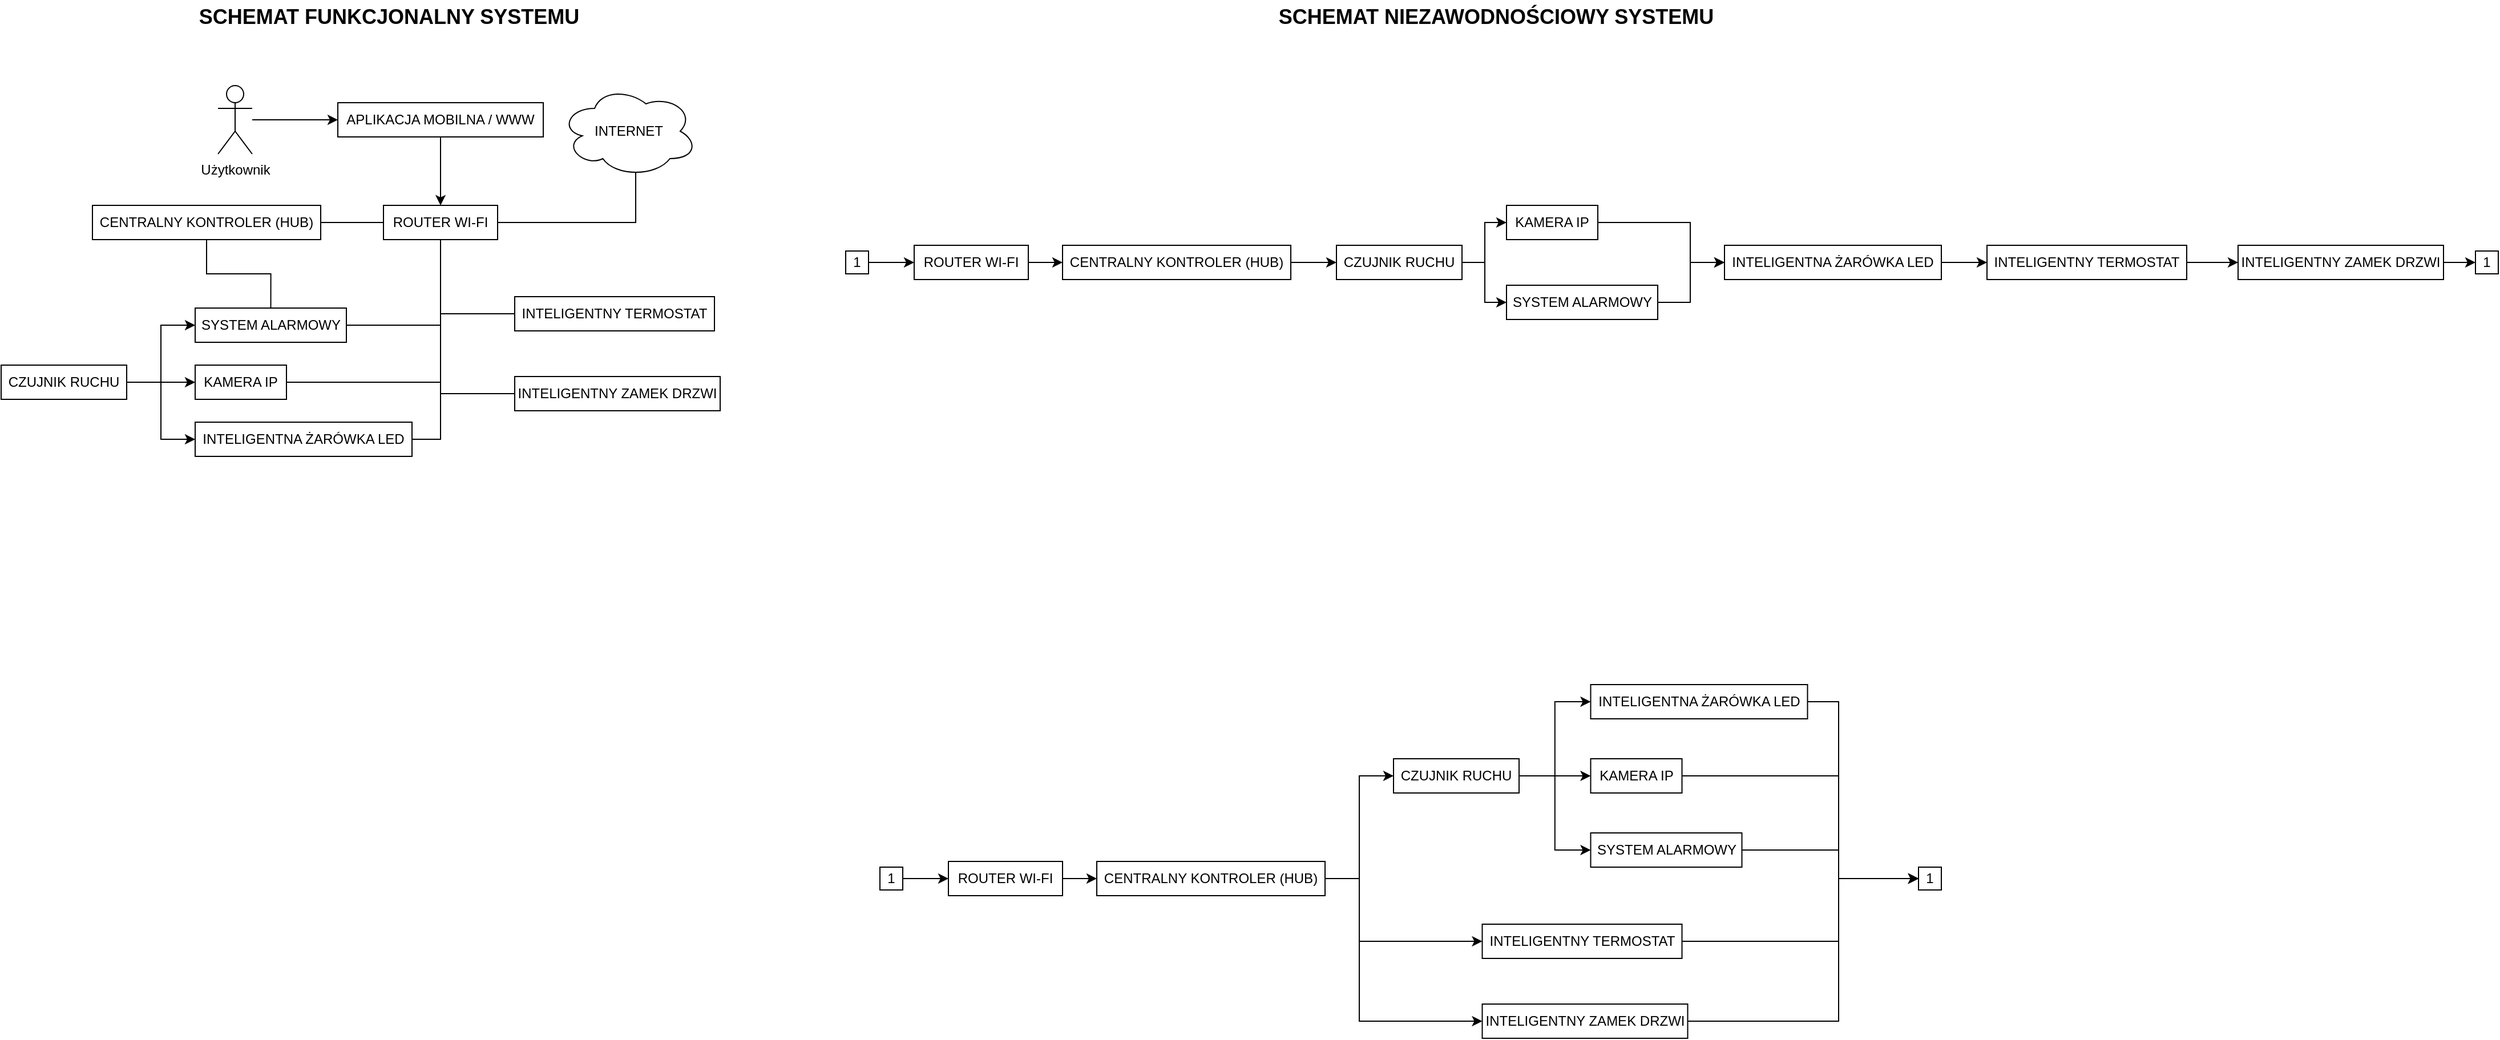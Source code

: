 <mxfile version="28.2.7">
  <diagram name="Page-1" id="PfZpxKHgtrNmZmKAbsyW">
    <mxGraphModel dx="2728" dy="1039" grid="1" gridSize="10" guides="1" tooltips="1" connect="1" arrows="1" fold="1" page="1" pageScale="1" pageWidth="827" pageHeight="1169" math="0" shadow="0">
      <root>
        <mxCell id="0" />
        <mxCell id="1" parent="0" />
        <mxCell id="8bakrNlgJKdeLin4L0It-1" style="edgeStyle=orthogonalEdgeStyle;rounded=0;orthogonalLoop=1;jettySize=auto;html=1;exitX=0.5;exitY=1;exitDx=0;exitDy=0;entryX=0.5;entryY=0;entryDx=0;entryDy=0;" edge="1" parent="1" source="CV3s7aekaj3IwNDnJ6Cb-1" target="CV3s7aekaj3IwNDnJ6Cb-6">
          <mxGeometry relative="1" as="geometry" />
        </mxCell>
        <mxCell id="CV3s7aekaj3IwNDnJ6Cb-1" value="&lt;div&gt;APLIKACJA MOBILNA / WWW&lt;/div&gt;" style="rounded=0;whiteSpace=wrap;html=1;" parent="1" vertex="1">
          <mxGeometry x="175" y="100" width="180" height="30" as="geometry" />
        </mxCell>
        <mxCell id="8bakrNlgJKdeLin4L0It-24" style="edgeStyle=orthogonalEdgeStyle;rounded=0;orthogonalLoop=1;jettySize=auto;html=1;exitX=0.5;exitY=1;exitDx=0;exitDy=0;entryX=0.5;entryY=0;entryDx=0;entryDy=0;endArrow=none;endFill=0;" edge="1" parent="1" source="CV3s7aekaj3IwNDnJ6Cb-2" target="CV3s7aekaj3IwNDnJ6Cb-4">
          <mxGeometry relative="1" as="geometry" />
        </mxCell>
        <mxCell id="CV3s7aekaj3IwNDnJ6Cb-2" value="&lt;div&gt;CENTRALNY KONTROLER (HUB)&lt;/div&gt;" style="rounded=0;whiteSpace=wrap;html=1;" parent="1" vertex="1">
          <mxGeometry x="-40" y="190" width="200" height="30" as="geometry" />
        </mxCell>
        <mxCell id="CV3s7aekaj3IwNDnJ6Cb-3" value="&lt;div&gt;INTELIGENTNY TERMOSTAT&lt;/div&gt;" style="rounded=0;whiteSpace=wrap;html=1;" parent="1" vertex="1">
          <mxGeometry x="330" y="270" width="175" height="30" as="geometry" />
        </mxCell>
        <mxCell id="CV3s7aekaj3IwNDnJ6Cb-4" value="&lt;div&gt;SYSTEM ALARMOWY&lt;/div&gt;" style="rounded=0;whiteSpace=wrap;html=1;" parent="1" vertex="1">
          <mxGeometry x="50" y="280" width="132.5" height="30" as="geometry" />
        </mxCell>
        <mxCell id="CV3s7aekaj3IwNDnJ6Cb-5" value="&lt;div&gt;KAMERA IP&lt;/div&gt;" style="rounded=0;whiteSpace=wrap;html=1;" parent="1" vertex="1">
          <mxGeometry x="50" y="330" width="80" height="30" as="geometry" />
        </mxCell>
        <mxCell id="8bakrNlgJKdeLin4L0It-14" style="edgeStyle=orthogonalEdgeStyle;rounded=0;orthogonalLoop=1;jettySize=auto;html=1;exitX=0.5;exitY=1;exitDx=0;exitDy=0;entryX=1;entryY=0.5;entryDx=0;entryDy=0;endArrow=none;endFill=0;" edge="1" parent="1" source="CV3s7aekaj3IwNDnJ6Cb-6" target="CV3s7aekaj3IwNDnJ6Cb-5">
          <mxGeometry relative="1" as="geometry" />
        </mxCell>
        <mxCell id="8bakrNlgJKdeLin4L0It-15" style="edgeStyle=orthogonalEdgeStyle;rounded=0;orthogonalLoop=1;jettySize=auto;html=1;exitX=0.5;exitY=1;exitDx=0;exitDy=0;entryX=1;entryY=0.5;entryDx=0;entryDy=0;endArrow=none;endFill=0;" edge="1" parent="1" source="CV3s7aekaj3IwNDnJ6Cb-6" target="CV3s7aekaj3IwNDnJ6Cb-4">
          <mxGeometry relative="1" as="geometry" />
        </mxCell>
        <mxCell id="8bakrNlgJKdeLin4L0It-16" style="edgeStyle=orthogonalEdgeStyle;rounded=0;orthogonalLoop=1;jettySize=auto;html=1;exitX=0.5;exitY=1;exitDx=0;exitDy=0;entryX=1;entryY=0.5;entryDx=0;entryDy=0;endArrow=none;endFill=0;" edge="1" parent="1" source="CV3s7aekaj3IwNDnJ6Cb-6" target="CV3s7aekaj3IwNDnJ6Cb-9">
          <mxGeometry relative="1" as="geometry" />
        </mxCell>
        <mxCell id="8bakrNlgJKdeLin4L0It-17" style="edgeStyle=orthogonalEdgeStyle;rounded=0;orthogonalLoop=1;jettySize=auto;html=1;exitX=0.5;exitY=1;exitDx=0;exitDy=0;entryX=0;entryY=0.5;entryDx=0;entryDy=0;endArrow=none;endFill=0;" edge="1" parent="1" source="CV3s7aekaj3IwNDnJ6Cb-6" target="CV3s7aekaj3IwNDnJ6Cb-3">
          <mxGeometry relative="1" as="geometry" />
        </mxCell>
        <mxCell id="8bakrNlgJKdeLin4L0It-18" style="edgeStyle=orthogonalEdgeStyle;rounded=0;orthogonalLoop=1;jettySize=auto;html=1;exitX=0.5;exitY=1;exitDx=0;exitDy=0;entryX=0;entryY=0.5;entryDx=0;entryDy=0;endArrow=none;endFill=0;" edge="1" parent="1" source="CV3s7aekaj3IwNDnJ6Cb-6" target="CV3s7aekaj3IwNDnJ6Cb-8">
          <mxGeometry relative="1" as="geometry" />
        </mxCell>
        <mxCell id="8bakrNlgJKdeLin4L0It-23" style="edgeStyle=orthogonalEdgeStyle;rounded=0;orthogonalLoop=1;jettySize=auto;html=1;exitX=0;exitY=0.5;exitDx=0;exitDy=0;entryX=1;entryY=0.5;entryDx=0;entryDy=0;endArrow=none;endFill=0;" edge="1" parent="1" source="CV3s7aekaj3IwNDnJ6Cb-6" target="CV3s7aekaj3IwNDnJ6Cb-2">
          <mxGeometry relative="1" as="geometry" />
        </mxCell>
        <mxCell id="CV3s7aekaj3IwNDnJ6Cb-6" value="&lt;div&gt;ROUTER WI-FI&lt;/div&gt;" style="rounded=0;whiteSpace=wrap;html=1;" parent="1" vertex="1">
          <mxGeometry x="215" y="190" width="100" height="30" as="geometry" />
        </mxCell>
        <mxCell id="8bakrNlgJKdeLin4L0It-19" style="edgeStyle=orthogonalEdgeStyle;rounded=0;orthogonalLoop=1;jettySize=auto;html=1;exitX=1;exitY=0.5;exitDx=0;exitDy=0;entryX=0;entryY=0.5;entryDx=0;entryDy=0;" edge="1" parent="1" source="CV3s7aekaj3IwNDnJ6Cb-7" target="CV3s7aekaj3IwNDnJ6Cb-5">
          <mxGeometry relative="1" as="geometry" />
        </mxCell>
        <mxCell id="8bakrNlgJKdeLin4L0It-20" style="edgeStyle=orthogonalEdgeStyle;rounded=0;orthogonalLoop=1;jettySize=auto;html=1;exitX=1;exitY=0.5;exitDx=0;exitDy=0;entryX=0;entryY=0.5;entryDx=0;entryDy=0;" edge="1" parent="1" source="CV3s7aekaj3IwNDnJ6Cb-7" target="CV3s7aekaj3IwNDnJ6Cb-4">
          <mxGeometry relative="1" as="geometry" />
        </mxCell>
        <mxCell id="8bakrNlgJKdeLin4L0It-21" style="edgeStyle=orthogonalEdgeStyle;rounded=0;orthogonalLoop=1;jettySize=auto;html=1;exitX=1;exitY=0.5;exitDx=0;exitDy=0;entryX=0;entryY=0.5;entryDx=0;entryDy=0;" edge="1" parent="1" source="CV3s7aekaj3IwNDnJ6Cb-7" target="CV3s7aekaj3IwNDnJ6Cb-9">
          <mxGeometry relative="1" as="geometry" />
        </mxCell>
        <mxCell id="CV3s7aekaj3IwNDnJ6Cb-7" value="&lt;div&gt;CZUJNIK RUCHU&lt;/div&gt;" style="rounded=0;whiteSpace=wrap;html=1;" parent="1" vertex="1">
          <mxGeometry x="-120" y="330" width="110" height="30" as="geometry" />
        </mxCell>
        <mxCell id="CV3s7aekaj3IwNDnJ6Cb-8" value="&lt;div&gt;INTELIGENTNY ZAMEK DRZWI&lt;/div&gt;" style="rounded=0;whiteSpace=wrap;html=1;" parent="1" vertex="1">
          <mxGeometry x="330" y="340" width="180" height="30" as="geometry" />
        </mxCell>
        <mxCell id="CV3s7aekaj3IwNDnJ6Cb-9" value="&lt;div&gt;INTELIGENTNA ŻARÓWKA LED&lt;/div&gt;" style="rounded=0;whiteSpace=wrap;html=1;" parent="1" vertex="1">
          <mxGeometry x="50" y="380" width="190" height="30" as="geometry" />
        </mxCell>
        <mxCell id="8bakrNlgJKdeLin4L0It-5" style="edgeStyle=orthogonalEdgeStyle;rounded=0;orthogonalLoop=1;jettySize=auto;html=1;entryX=0;entryY=0.5;entryDx=0;entryDy=0;" edge="1" parent="1" source="8bakrNlgJKdeLin4L0It-3" target="CV3s7aekaj3IwNDnJ6Cb-1">
          <mxGeometry relative="1" as="geometry" />
        </mxCell>
        <mxCell id="8bakrNlgJKdeLin4L0It-3" value="&lt;div&gt;Użytkownik&lt;/div&gt;" style="shape=umlActor;verticalLabelPosition=bottom;verticalAlign=top;html=1;outlineConnect=0;" vertex="1" parent="1">
          <mxGeometry x="70" y="85" width="30" height="60" as="geometry" />
        </mxCell>
        <mxCell id="8bakrNlgJKdeLin4L0It-25" value="INTERNET" style="ellipse;shape=cloud;whiteSpace=wrap;html=1;" vertex="1" parent="1">
          <mxGeometry x="370" y="85" width="120" height="80" as="geometry" />
        </mxCell>
        <mxCell id="8bakrNlgJKdeLin4L0It-26" style="edgeStyle=orthogonalEdgeStyle;rounded=0;orthogonalLoop=1;jettySize=auto;html=1;exitX=1;exitY=0.5;exitDx=0;exitDy=0;entryX=0.55;entryY=0.95;entryDx=0;entryDy=0;entryPerimeter=0;endArrow=none;endFill=0;" edge="1" parent="1" source="CV3s7aekaj3IwNDnJ6Cb-6" target="8bakrNlgJKdeLin4L0It-25">
          <mxGeometry relative="1" as="geometry" />
        </mxCell>
        <mxCell id="8bakrNlgJKdeLin4L0It-27" value="&lt;font style=&quot;font-size: 18px;&quot;&gt;&lt;b&gt;SCHEMAT FUNKCJONALNY SYSTEMU&lt;/b&gt;&lt;/font&gt;" style="text;html=1;whiteSpace=wrap;strokeColor=none;fillColor=none;align=center;verticalAlign=middle;rounded=0;" vertex="1" parent="1">
          <mxGeometry x="40" y="10" width="360" height="30" as="geometry" />
        </mxCell>
        <mxCell id="8bakrNlgJKdeLin4L0It-28" value="&lt;font style=&quot;font-size: 18px;&quot;&gt;&lt;b&gt;SCHEMAT NIEZAWODNOŚCIOWY SYSTEMU&lt;/b&gt;&lt;/font&gt;" style="text;html=1;whiteSpace=wrap;strokeColor=none;fillColor=none;align=center;verticalAlign=middle;rounded=0;" vertex="1" parent="1">
          <mxGeometry x="980" y="10" width="420" height="30" as="geometry" />
        </mxCell>
        <mxCell id="8bakrNlgJKdeLin4L0It-33" style="edgeStyle=orthogonalEdgeStyle;rounded=0;orthogonalLoop=1;jettySize=auto;html=1;exitX=1;exitY=0.5;exitDx=0;exitDy=0;entryX=0;entryY=0.5;entryDx=0;entryDy=0;" edge="1" parent="1" source="8bakrNlgJKdeLin4L0It-29" target="8bakrNlgJKdeLin4L0It-31">
          <mxGeometry relative="1" as="geometry" />
        </mxCell>
        <mxCell id="8bakrNlgJKdeLin4L0It-29" value="1" style="rounded=0;whiteSpace=wrap;html=1;" vertex="1" parent="1">
          <mxGeometry x="620" y="230" width="20" height="20" as="geometry" />
        </mxCell>
        <mxCell id="8bakrNlgJKdeLin4L0It-36" style="edgeStyle=orthogonalEdgeStyle;rounded=0;orthogonalLoop=1;jettySize=auto;html=1;exitX=1;exitY=0.5;exitDx=0;exitDy=0;entryX=0;entryY=0.5;entryDx=0;entryDy=0;" edge="1" parent="1" source="8bakrNlgJKdeLin4L0It-31" target="8bakrNlgJKdeLin4L0It-35">
          <mxGeometry relative="1" as="geometry" />
        </mxCell>
        <mxCell id="8bakrNlgJKdeLin4L0It-31" value="&lt;div&gt;ROUTER WI-FI&lt;/div&gt;" style="rounded=0;whiteSpace=wrap;html=1;" vertex="1" parent="1">
          <mxGeometry x="680" y="225" width="100" height="30" as="geometry" />
        </mxCell>
        <mxCell id="8bakrNlgJKdeLin4L0It-43" style="edgeStyle=orthogonalEdgeStyle;rounded=0;orthogonalLoop=1;jettySize=auto;html=1;exitX=1;exitY=0.5;exitDx=0;exitDy=0;entryX=0;entryY=0.5;entryDx=0;entryDy=0;" edge="1" parent="1" source="8bakrNlgJKdeLin4L0It-35" target="8bakrNlgJKdeLin4L0It-42">
          <mxGeometry relative="1" as="geometry" />
        </mxCell>
        <mxCell id="8bakrNlgJKdeLin4L0It-35" value="&lt;div&gt;CENTRALNY KONTROLER (HUB)&lt;/div&gt;" style="rounded=0;whiteSpace=wrap;html=1;" vertex="1" parent="1">
          <mxGeometry x="810" y="225" width="200" height="30" as="geometry" />
        </mxCell>
        <mxCell id="8bakrNlgJKdeLin4L0It-83" style="edgeStyle=orthogonalEdgeStyle;rounded=0;orthogonalLoop=1;jettySize=auto;html=1;exitX=1;exitY=0.5;exitDx=0;exitDy=0;entryX=0;entryY=0.5;entryDx=0;entryDy=0;" edge="1" parent="1" source="8bakrNlgJKdeLin4L0It-37" target="8bakrNlgJKdeLin4L0It-38">
          <mxGeometry relative="1" as="geometry" />
        </mxCell>
        <mxCell id="8bakrNlgJKdeLin4L0It-37" value="&lt;div&gt;INTELIGENTNY TERMOSTAT&lt;/div&gt;" style="rounded=0;whiteSpace=wrap;html=1;" vertex="1" parent="1">
          <mxGeometry x="1620" y="225" width="175" height="30" as="geometry" />
        </mxCell>
        <mxCell id="8bakrNlgJKdeLin4L0It-84" style="edgeStyle=orthogonalEdgeStyle;rounded=0;orthogonalLoop=1;jettySize=auto;html=1;exitX=1;exitY=0.5;exitDx=0;exitDy=0;entryX=0;entryY=0.5;entryDx=0;entryDy=0;" edge="1" parent="1" source="8bakrNlgJKdeLin4L0It-38" target="8bakrNlgJKdeLin4L0It-47">
          <mxGeometry relative="1" as="geometry" />
        </mxCell>
        <mxCell id="8bakrNlgJKdeLin4L0It-38" value="&lt;div&gt;INTELIGENTNY ZAMEK DRZWI&lt;/div&gt;" style="rounded=0;whiteSpace=wrap;html=1;" vertex="1" parent="1">
          <mxGeometry x="1840" y="225" width="180" height="30" as="geometry" />
        </mxCell>
        <mxCell id="8bakrNlgJKdeLin4L0It-81" style="edgeStyle=orthogonalEdgeStyle;rounded=0;orthogonalLoop=1;jettySize=auto;html=1;exitX=1;exitY=0.5;exitDx=0;exitDy=0;entryX=0;entryY=0.5;entryDx=0;entryDy=0;" edge="1" parent="1" source="8bakrNlgJKdeLin4L0It-39" target="8bakrNlgJKdeLin4L0It-78">
          <mxGeometry relative="1" as="geometry">
            <Array as="points">
              <mxPoint x="1360" y="275" />
              <mxPoint x="1360" y="240" />
            </Array>
          </mxGeometry>
        </mxCell>
        <mxCell id="8bakrNlgJKdeLin4L0It-39" value="&lt;div&gt;SYSTEM ALARMOWY&lt;/div&gt;" style="rounded=0;whiteSpace=wrap;html=1;" vertex="1" parent="1">
          <mxGeometry x="1199" y="260" width="132.5" height="30" as="geometry" />
        </mxCell>
        <mxCell id="8bakrNlgJKdeLin4L0It-79" style="edgeStyle=orthogonalEdgeStyle;rounded=0;orthogonalLoop=1;jettySize=auto;html=1;exitX=1;exitY=0.5;exitDx=0;exitDy=0;entryX=0;entryY=0.5;entryDx=0;entryDy=0;" edge="1" parent="1" source="8bakrNlgJKdeLin4L0It-40" target="8bakrNlgJKdeLin4L0It-78">
          <mxGeometry relative="1" as="geometry">
            <mxPoint x="1360" y="240" as="targetPoint" />
            <Array as="points">
              <mxPoint x="1360" y="205" />
              <mxPoint x="1360" y="240" />
            </Array>
          </mxGeometry>
        </mxCell>
        <mxCell id="8bakrNlgJKdeLin4L0It-40" value="&lt;div&gt;KAMERA IP&lt;/div&gt;" style="rounded=0;whiteSpace=wrap;html=1;" vertex="1" parent="1">
          <mxGeometry x="1199" y="190" width="80" height="30" as="geometry" />
        </mxCell>
        <mxCell id="8bakrNlgJKdeLin4L0It-44" style="edgeStyle=orthogonalEdgeStyle;rounded=0;orthogonalLoop=1;jettySize=auto;html=1;exitX=1;exitY=0.5;exitDx=0;exitDy=0;entryX=0;entryY=0.5;entryDx=0;entryDy=0;" edge="1" parent="1" source="8bakrNlgJKdeLin4L0It-42" target="8bakrNlgJKdeLin4L0It-40">
          <mxGeometry relative="1" as="geometry" />
        </mxCell>
        <mxCell id="8bakrNlgJKdeLin4L0It-46" style="edgeStyle=orthogonalEdgeStyle;rounded=0;orthogonalLoop=1;jettySize=auto;html=1;exitX=1;exitY=0.5;exitDx=0;exitDy=0;entryX=0;entryY=0.5;entryDx=0;entryDy=0;" edge="1" parent="1" source="8bakrNlgJKdeLin4L0It-42" target="8bakrNlgJKdeLin4L0It-39">
          <mxGeometry relative="1" as="geometry" />
        </mxCell>
        <mxCell id="8bakrNlgJKdeLin4L0It-42" value="&lt;div&gt;CZUJNIK RUCHU&lt;/div&gt;" style="rounded=0;whiteSpace=wrap;html=1;" vertex="1" parent="1">
          <mxGeometry x="1050" y="225" width="110" height="30" as="geometry" />
        </mxCell>
        <mxCell id="8bakrNlgJKdeLin4L0It-47" value="1" style="rounded=0;whiteSpace=wrap;html=1;" vertex="1" parent="1">
          <mxGeometry x="2048" y="230" width="20" height="20" as="geometry" />
        </mxCell>
        <mxCell id="8bakrNlgJKdeLin4L0It-55" style="edgeStyle=orthogonalEdgeStyle;rounded=0;orthogonalLoop=1;jettySize=auto;html=1;exitX=1;exitY=0.5;exitDx=0;exitDy=0;entryX=0;entryY=0.5;entryDx=0;entryDy=0;" edge="1" parent="1" source="8bakrNlgJKdeLin4L0It-56" target="8bakrNlgJKdeLin4L0It-58">
          <mxGeometry relative="1" as="geometry" />
        </mxCell>
        <mxCell id="8bakrNlgJKdeLin4L0It-56" value="1" style="rounded=0;whiteSpace=wrap;html=1;" vertex="1" parent="1">
          <mxGeometry x="650" y="770" width="20" height="20" as="geometry" />
        </mxCell>
        <mxCell id="8bakrNlgJKdeLin4L0It-57" style="edgeStyle=orthogonalEdgeStyle;rounded=0;orthogonalLoop=1;jettySize=auto;html=1;exitX=1;exitY=0.5;exitDx=0;exitDy=0;entryX=0;entryY=0.5;entryDx=0;entryDy=0;" edge="1" parent="1" source="8bakrNlgJKdeLin4L0It-58" target="8bakrNlgJKdeLin4L0It-62">
          <mxGeometry relative="1" as="geometry" />
        </mxCell>
        <mxCell id="8bakrNlgJKdeLin4L0It-58" value="&lt;div&gt;ROUTER WI-FI&lt;/div&gt;" style="rounded=0;whiteSpace=wrap;html=1;" vertex="1" parent="1">
          <mxGeometry x="710" y="765" width="100" height="30" as="geometry" />
        </mxCell>
        <mxCell id="8bakrNlgJKdeLin4L0It-59" style="edgeStyle=orthogonalEdgeStyle;rounded=0;orthogonalLoop=1;jettySize=auto;html=1;exitX=1;exitY=0.5;exitDx=0;exitDy=0;entryX=0;entryY=0.5;entryDx=0;entryDy=0;" edge="1" parent="1" source="8bakrNlgJKdeLin4L0It-62" target="8bakrNlgJKdeLin4L0It-76">
          <mxGeometry relative="1" as="geometry" />
        </mxCell>
        <mxCell id="8bakrNlgJKdeLin4L0It-60" style="edgeStyle=orthogonalEdgeStyle;rounded=0;orthogonalLoop=1;jettySize=auto;html=1;exitX=1;exitY=0.5;exitDx=0;exitDy=0;entryX=0;entryY=0.5;entryDx=0;entryDy=0;" edge="1" parent="1" source="8bakrNlgJKdeLin4L0It-62" target="8bakrNlgJKdeLin4L0It-64">
          <mxGeometry relative="1" as="geometry">
            <Array as="points">
              <mxPoint x="1070" y="780" />
              <mxPoint x="1070" y="835" />
            </Array>
          </mxGeometry>
        </mxCell>
        <mxCell id="8bakrNlgJKdeLin4L0It-61" style="edgeStyle=orthogonalEdgeStyle;rounded=0;orthogonalLoop=1;jettySize=auto;html=1;exitX=1;exitY=0.5;exitDx=0;exitDy=0;entryX=0;entryY=0.5;entryDx=0;entryDy=0;" edge="1" parent="1" source="8bakrNlgJKdeLin4L0It-62" target="8bakrNlgJKdeLin4L0It-66">
          <mxGeometry relative="1" as="geometry">
            <Array as="points">
              <mxPoint x="1070" y="780" />
              <mxPoint x="1070" y="905" />
            </Array>
          </mxGeometry>
        </mxCell>
        <mxCell id="8bakrNlgJKdeLin4L0It-62" value="&lt;div&gt;CENTRALNY KONTROLER (HUB)&lt;/div&gt;" style="rounded=0;whiteSpace=wrap;html=1;" vertex="1" parent="1">
          <mxGeometry x="840" y="765" width="200" height="30" as="geometry" />
        </mxCell>
        <mxCell id="8bakrNlgJKdeLin4L0It-63" style="edgeStyle=orthogonalEdgeStyle;rounded=0;orthogonalLoop=1;jettySize=auto;html=1;exitX=1;exitY=0.5;exitDx=0;exitDy=0;entryX=0;entryY=0.5;entryDx=0;entryDy=0;" edge="1" parent="1" source="8bakrNlgJKdeLin4L0It-64" target="8bakrNlgJKdeLin4L0It-77">
          <mxGeometry relative="1" as="geometry">
            <Array as="points">
              <mxPoint x="1490" y="835" />
              <mxPoint x="1490" y="780" />
            </Array>
          </mxGeometry>
        </mxCell>
        <mxCell id="8bakrNlgJKdeLin4L0It-64" value="&lt;div&gt;INTELIGENTNY TERMOSTAT&lt;/div&gt;" style="rounded=0;whiteSpace=wrap;html=1;" vertex="1" parent="1">
          <mxGeometry x="1177.75" y="820" width="175" height="30" as="geometry" />
        </mxCell>
        <mxCell id="8bakrNlgJKdeLin4L0It-65" style="edgeStyle=orthogonalEdgeStyle;rounded=0;orthogonalLoop=1;jettySize=auto;html=1;exitX=1;exitY=0.5;exitDx=0;exitDy=0;entryX=0;entryY=0.5;entryDx=0;entryDy=0;" edge="1" parent="1" source="8bakrNlgJKdeLin4L0It-66" target="8bakrNlgJKdeLin4L0It-77">
          <mxGeometry relative="1" as="geometry">
            <Array as="points">
              <mxPoint x="1490" y="905" />
              <mxPoint x="1490" y="780" />
            </Array>
          </mxGeometry>
        </mxCell>
        <mxCell id="8bakrNlgJKdeLin4L0It-66" value="&lt;div&gt;INTELIGENTNY ZAMEK DRZWI&lt;/div&gt;" style="rounded=0;whiteSpace=wrap;html=1;" vertex="1" parent="1">
          <mxGeometry x="1177.75" y="890" width="180" height="30" as="geometry" />
        </mxCell>
        <mxCell id="8bakrNlgJKdeLin4L0It-67" style="edgeStyle=orthogonalEdgeStyle;rounded=0;orthogonalLoop=1;jettySize=auto;html=1;exitX=1;exitY=0.5;exitDx=0;exitDy=0;entryX=0;entryY=0.5;entryDx=0;entryDy=0;" edge="1" parent="1" source="8bakrNlgJKdeLin4L0It-68" target="8bakrNlgJKdeLin4L0It-77">
          <mxGeometry relative="1" as="geometry">
            <Array as="points">
              <mxPoint x="1490" y="755" />
              <mxPoint x="1490" y="780" />
            </Array>
          </mxGeometry>
        </mxCell>
        <mxCell id="8bakrNlgJKdeLin4L0It-68" value="&lt;div&gt;SYSTEM ALARMOWY&lt;/div&gt;" style="rounded=0;whiteSpace=wrap;html=1;" vertex="1" parent="1">
          <mxGeometry x="1272.75" y="740" width="132.5" height="30" as="geometry" />
        </mxCell>
        <mxCell id="8bakrNlgJKdeLin4L0It-69" style="edgeStyle=orthogonalEdgeStyle;rounded=0;orthogonalLoop=1;jettySize=auto;html=1;exitX=1;exitY=0.5;exitDx=0;exitDy=0;" edge="1" parent="1" source="8bakrNlgJKdeLin4L0It-70">
          <mxGeometry relative="1" as="geometry">
            <mxPoint x="1560" y="780" as="targetPoint" />
            <Array as="points">
              <mxPoint x="1490" y="690" />
              <mxPoint x="1490" y="780" />
            </Array>
          </mxGeometry>
        </mxCell>
        <mxCell id="8bakrNlgJKdeLin4L0It-70" value="&lt;div&gt;KAMERA IP&lt;/div&gt;" style="rounded=0;whiteSpace=wrap;html=1;" vertex="1" parent="1">
          <mxGeometry x="1272.75" y="675" width="80" height="30" as="geometry" />
        </mxCell>
        <mxCell id="8bakrNlgJKdeLin4L0It-71" style="edgeStyle=orthogonalEdgeStyle;rounded=0;orthogonalLoop=1;jettySize=auto;html=1;exitX=1;exitY=0.5;exitDx=0;exitDy=0;entryX=0;entryY=0.5;entryDx=0;entryDy=0;" edge="1" parent="1" source="8bakrNlgJKdeLin4L0It-72" target="8bakrNlgJKdeLin4L0It-77">
          <mxGeometry relative="1" as="geometry">
            <Array as="points">
              <mxPoint x="1490" y="625" />
              <mxPoint x="1490" y="780" />
            </Array>
          </mxGeometry>
        </mxCell>
        <mxCell id="8bakrNlgJKdeLin4L0It-72" value="&lt;div&gt;INTELIGENTNA ŻARÓWKA LED&lt;/div&gt;" style="rounded=0;whiteSpace=wrap;html=1;" vertex="1" parent="1">
          <mxGeometry x="1272.75" y="610" width="190" height="30" as="geometry" />
        </mxCell>
        <mxCell id="8bakrNlgJKdeLin4L0It-73" style="edgeStyle=orthogonalEdgeStyle;rounded=0;orthogonalLoop=1;jettySize=auto;html=1;exitX=1;exitY=0.5;exitDx=0;exitDy=0;entryX=0;entryY=0.5;entryDx=0;entryDy=0;" edge="1" parent="1" source="8bakrNlgJKdeLin4L0It-76" target="8bakrNlgJKdeLin4L0It-70">
          <mxGeometry relative="1" as="geometry" />
        </mxCell>
        <mxCell id="8bakrNlgJKdeLin4L0It-74" style="edgeStyle=orthogonalEdgeStyle;rounded=0;orthogonalLoop=1;jettySize=auto;html=1;exitX=1;exitY=0.5;exitDx=0;exitDy=0;entryX=0;entryY=0.5;entryDx=0;entryDy=0;" edge="1" parent="1" source="8bakrNlgJKdeLin4L0It-76" target="8bakrNlgJKdeLin4L0It-72">
          <mxGeometry relative="1" as="geometry" />
        </mxCell>
        <mxCell id="8bakrNlgJKdeLin4L0It-75" style="edgeStyle=orthogonalEdgeStyle;rounded=0;orthogonalLoop=1;jettySize=auto;html=1;exitX=1;exitY=0.5;exitDx=0;exitDy=0;entryX=0;entryY=0.5;entryDx=0;entryDy=0;" edge="1" parent="1" source="8bakrNlgJKdeLin4L0It-76" target="8bakrNlgJKdeLin4L0It-68">
          <mxGeometry relative="1" as="geometry" />
        </mxCell>
        <mxCell id="8bakrNlgJKdeLin4L0It-76" value="&lt;div&gt;CZUJNIK RUCHU&lt;/div&gt;" style="rounded=0;whiteSpace=wrap;html=1;" vertex="1" parent="1">
          <mxGeometry x="1100" y="675" width="110" height="30" as="geometry" />
        </mxCell>
        <mxCell id="8bakrNlgJKdeLin4L0It-77" value="1" style="rounded=0;whiteSpace=wrap;html=1;" vertex="1" parent="1">
          <mxGeometry x="1560" y="770" width="20" height="20" as="geometry" />
        </mxCell>
        <mxCell id="8bakrNlgJKdeLin4L0It-82" style="edgeStyle=orthogonalEdgeStyle;rounded=0;orthogonalLoop=1;jettySize=auto;html=1;exitX=1;exitY=0.5;exitDx=0;exitDy=0;entryX=0;entryY=0.5;entryDx=0;entryDy=0;" edge="1" parent="1" source="8bakrNlgJKdeLin4L0It-78" target="8bakrNlgJKdeLin4L0It-37">
          <mxGeometry relative="1" as="geometry" />
        </mxCell>
        <mxCell id="8bakrNlgJKdeLin4L0It-78" value="&lt;div&gt;INTELIGENTNA ŻARÓWKA LED&lt;/div&gt;" style="rounded=0;whiteSpace=wrap;html=1;" vertex="1" parent="1">
          <mxGeometry x="1390" y="225" width="190" height="30" as="geometry" />
        </mxCell>
        <mxCell id="8bakrNlgJKdeLin4L0It-80" style="edgeStyle=orthogonalEdgeStyle;rounded=0;orthogonalLoop=1;jettySize=auto;html=1;exitX=0.5;exitY=1;exitDx=0;exitDy=0;" edge="1" parent="1" source="8bakrNlgJKdeLin4L0It-78" target="8bakrNlgJKdeLin4L0It-78">
          <mxGeometry relative="1" as="geometry" />
        </mxCell>
      </root>
    </mxGraphModel>
  </diagram>
</mxfile>
